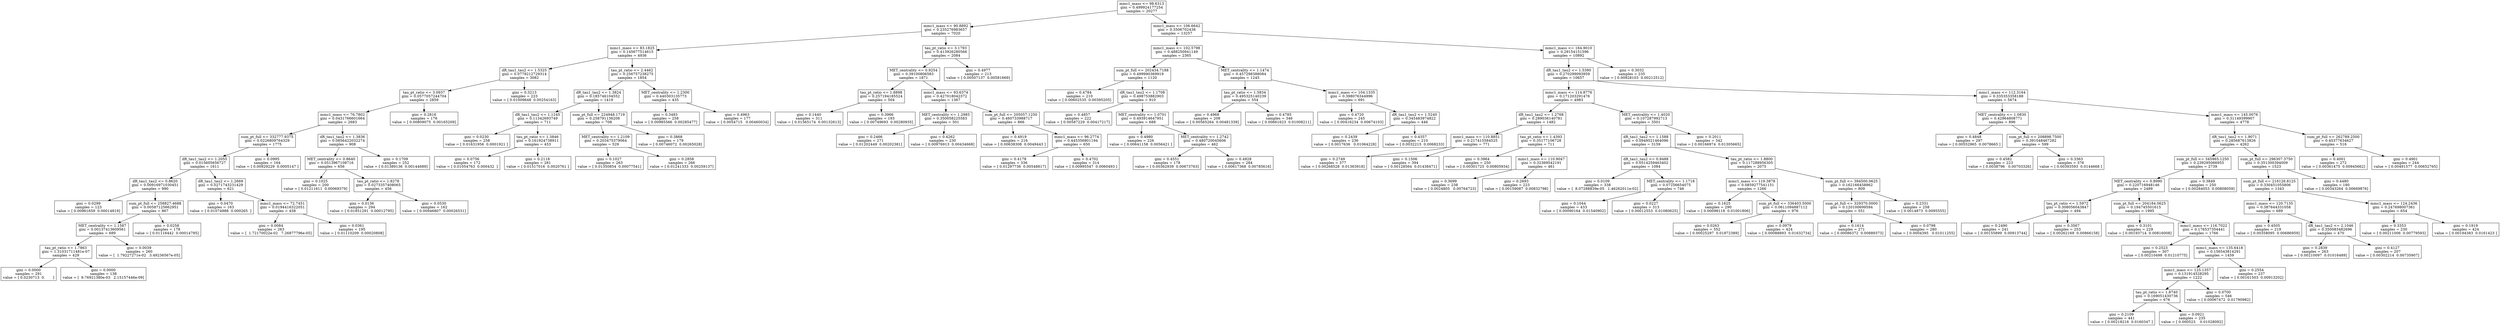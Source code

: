 digraph Tree {
0 [label="mmc1_mass <= 98.6313\ngini = 0.499924177254\nsamples = 20277", shape="box"] ;
1 [label="mmc1_mass <= 90.8892\ngini = 0.235276983657\nsamples = 7020", shape="box"] ;
0 -> 1 ;
2 [label="mmc1_mass <= 83.1825\ngini = 0.145677514615\nsamples = 4936", shape="box"] ;
1 -> 2 ;
3 [label="dR_tau1_tau2 <= 1.5325\ngini = 0.0778212729314\nsamples = 3082", shape="box"] ;
2 -> 3 ;
4 [label="tau_pt_ratio <= 3.0937\ngini = 0.0577057244704\nsamples = 2859", shape="box"] ;
3 -> 4 ;
5 [label="mmc1_mass <= 76.7802\ngini = 0.0431766601664\nsamples = 2683", shape="box"] ;
4 -> 5 ;
6 [label="sum_pt_full <= 332777.9375\ngini = 0.0226809764329\nsamples = 1775", shape="box"] ;
5 -> 6 ;
7 [label="dR_tau1_tau2 <= 1.2055\ngini = 0.015605656727\nsamples = 1611", shape="box"] ;
6 -> 7 ;
8 [label="dR_tau1_tau2 <= 0.8620\ngini = 0.00916971030451\nsamples = 990", shape="box"] ;
7 -> 8 ;
9 [label="gini = 0.0299\nsamples = 123\nvalue = [ 0.00961659  0.00014819]", shape="box"] ;
8 -> 9 ;
10 [label="sum_pt_full <= 258827.4688\ngini = 0.00587125662951\nsamples = 867", shape="box"] ;
8 -> 10 ;
11 [label="MET_centrality <= 1.1587\ngini = 0.00137413609561\nsamples = 689", shape="box"] ;
10 -> 11 ;
12 [label="tau_pt_ratio <= 1.7863\ngini = 1.31031711481e-07\nsamples = 429", shape="box"] ;
11 -> 12 ;
13 [label="gini = 0.0000\nsamples = 291\nvalue = [ 0.0230713  0.       ]", shape="box"] ;
12 -> 13 ;
14 [label="gini = 0.0000\nsamples = 138\nvalue = [  9.76921380e-03   2.15157446e-09]", shape="box"] ;
12 -> 14 ;
15 [label="gini = 0.0039\nsamples = 260\nvalue = [  1.79227271e-02   3.49236567e-05]", shape="box"] ;
11 -> 15 ;
16 [label="gini = 0.0258\nsamples = 178\nvalue = [ 0.01116442  0.00014795]", shape="box"] ;
10 -> 16 ;
17 [label="dR_tau1_tau2 <= 1.2669\ngini = 0.0271743231429\nsamples = 621", shape="box"] ;
7 -> 17 ;
18 [label="gini = 0.0470\nsamples = 163\nvalue = [ 0.01074988  0.000265  ]", shape="box"] ;
17 -> 18 ;
19 [label="mmc1_mass <= 72.7451\ngini = 0.0194416322051\nsamples = 458", shape="box"] ;
17 -> 19 ;
20 [label="gini = 0.0084\nsamples = 263\nvalue = [  1.72170022e-02   7.26877796e-05]", shape="box"] ;
19 -> 20 ;
21 [label="gini = 0.0361\nsamples = 195\nvalue = [ 0.01110209  0.00020808]", shape="box"] ;
19 -> 21 ;
22 [label="gini = 0.0995\nsamples = 164\nvalue = [ 0.00929229  0.0005147 ]", shape="box"] ;
6 -> 22 ;
23 [label="dR_tau1_tau2 <= 1.3836\ngini = 0.0856422032274\nsamples = 908", shape="box"] ;
5 -> 23 ;
24 [label="MET_centrality <= 0.8640\ngini = 0.0513967108716\nsamples = 656", shape="box"] ;
23 -> 24 ;
25 [label="gini = 0.1025\nsamples = 200\nvalue = [ 0.01211611  0.00069379]", shape="box"] ;
24 -> 25 ;
26 [label="tau_pt_ratio <= 1.8278\ngini = 0.0273357408065\nsamples = 456", shape="box"] ;
24 -> 26 ;
27 [label="gini = 0.0136\nsamples = 294\nvalue = [ 0.01851291  0.00012795]", shape="box"] ;
26 -> 27 ;
28 [label="gini = 0.0530\nsamples = 162\nvalue = [ 0.00946807  0.00026531]", shape="box"] ;
26 -> 28 ;
29 [label="gini = 0.1709\nsamples = 252\nvalue = [ 0.01389136  0.00144689]", shape="box"] ;
23 -> 29 ;
30 [label="gini = 0.2816\nsamples = 176\nvalue = [ 0.00809075  0.00165209]", shape="box"] ;
4 -> 30 ;
31 [label="gini = 0.3213\nsamples = 223\nvalue = [ 0.01009648  0.00254163]", shape="box"] ;
3 -> 31 ;
32 [label="tau_pt_ratio <= 2.4462\ngini = 0.256757238275\nsamples = 1854", shape="box"] ;
2 -> 32 ;
33 [label="dR_tau1_tau2 <= 1.3824\ngini = 0.185746104552\nsamples = 1419", shape="box"] ;
32 -> 33 ;
34 [label="dR_tau1_tau2 <= 1.1245\ngini = 0.11342693749\nsamples = 711", shape="box"] ;
33 -> 34 ;
35 [label="gini = 0.0230\nsamples = 258\nvalue = [ 0.01631956  0.0001921 ]", shape="box"] ;
34 -> 35 ;
36 [label="tau_pt_ratio <= 1.3846\ngini = 0.161924738911\nsamples = 453", shape="box"] ;
34 -> 36 ;
37 [label="gini = 0.0756\nsamples = 172\nvalue = [ 0.01054763  0.000432  ]", shape="box"] ;
36 -> 37 ;
38 [label="gini = 0.2118\nsamples = 281\nvalue = [ 0.01517016  0.0020761 ]", shape="box"] ;
36 -> 38 ;
39 [label="sum_pt_full <= 224948.1719\ngini = 0.258791136208\nsamples = 708", shape="box"] ;
33 -> 39 ;
40 [label="MET_centrality <= 1.2109\ngini = 0.203475379064\nsamples = 529", shape="box"] ;
39 -> 40 ;
41 [label="gini = 0.1027\nsamples = 263\nvalue = [ 0.01350854  0.00077541]", shape="box"] ;
40 -> 41 ;
42 [label="gini = 0.2858\nsamples = 266\nvalue = [ 0.01241333  0.00259137]", shape="box"] ;
40 -> 42 ;
43 [label="gini = 0.3868\nsamples = 179\nvalue = [ 0.00746072  0.00265028]", shape="box"] ;
39 -> 43 ;
44 [label="MET_centrality <= 1.2300\ngini = 0.440303135773\nsamples = 435", shape="box"] ;
32 -> 44 ;
45 [label="gini = 0.3483\nsamples = 258\nvalue = [ 0.00985566  0.00285477]", shape="box"] ;
44 -> 45 ;
46 [label="gini = 0.4963\nsamples = 177\nvalue = [ 0.0054715   0.00460034]", shape="box"] ;
44 -> 46 ;
47 [label="tau_pt_ratio <= 3.1793\ngini = 0.413926280566\nsamples = 2084", shape="box"] ;
1 -> 47 ;
48 [label="MET_centrality <= 0.9254\ngini = 0.39100806583\nsamples = 1871", shape="box"] ;
47 -> 48 ;
49 [label="tau_pt_ratio <= 1.8898\ngini = 0.257194185524\nsamples = 504", shape="box"] ;
48 -> 49 ;
50 [label="gini = 0.1440\nsamples = 311\nvalue = [ 0.01565174  0.00132613]", shape="box"] ;
49 -> 50 ;
51 [label="gini = 0.3966\nsamples = 193\nvalue = [ 0.00749693  0.00280935]", shape="box"] ;
49 -> 51 ;
52 [label="mmc1_mass <= 93.6374\ngini = 0.427018042372\nsamples = 1367", shape="box"] ;
48 -> 52 ;
53 [label="MET_centrality <= 1.2985\ngini = 0.350058225583\nsamples = 501", shape="box"] ;
52 -> 53 ;
54 [label="gini = 0.2466\nsamples = 271\nvalue = [ 0.01202449  0.00202381]", shape="box"] ;
53 -> 54 ;
55 [label="gini = 0.4262\nsamples = 230\nvalue = [ 0.00976913  0.00434668]", shape="box"] ;
53 -> 55 ;
56 [label="sum_pt_full <= 205057.1250\ngini = 0.460733988717\nsamples = 866", shape="box"] ;
52 -> 56 ;
57 [label="gini = 0.4919\nsamples = 216\nvalue = [ 0.00638308  0.0049443 ]", shape="box"] ;
56 -> 57 ;
58 [label="mmc1_mass <= 96.2774\ngini = 0.445356801194\nsamples = 650", shape="box"] ;
56 -> 58 ;
59 [label="gini = 0.4178\nsamples = 336\nvalue = [ 0.01297736  0.00548817]", shape="box"] ;
58 -> 59 ;
60 [label="gini = 0.4702\nsamples = 314\nvalue = [ 0.00995547  0.0060493 ]", shape="box"] ;
58 -> 60 ;
61 [label="gini = 0.4977\nsamples = 213\nvalue = [ 0.00507137  0.00581669]", shape="box"] ;
47 -> 61 ;
62 [label="mmc1_mass <= 106.6642\ngini = 0.3506702438\nsamples = 13257", shape="box"] ;
0 -> 62 ;
63 [label="mmc1_mass <= 102.5798\ngini = 0.488250941149\nsamples = 2365", shape="box"] ;
62 -> 63 ;
64 [label="sum_pt_full <= 202434.7188\ngini = 0.499990369919\nsamples = 1120", shape="box"] ;
63 -> 64 ;
65 [label="gini = 0.4784\nsamples = 210\nvalue = [ 0.00602535  0.00395205]", shape="box"] ;
64 -> 65 ;
66 [label="dR_tau1_tau2 <= 1.1708\ngini = 0.498753882903\nsamples = 910", shape="box"] ;
64 -> 66 ;
67 [label="gini = 0.4857\nsamples = 222\nvalue = [ 0.00587229  0.00417217]", shape="box"] ;
66 -> 67 ;
68 [label="MET_centrality <= 1.0701\ngini = 0.493914647951\nsamples = 688", shape="box"] ;
66 -> 68 ;
69 [label="gini = 0.4980\nsamples = 226\nvalue = [ 0.00641158  0.0056421 ]", shape="box"] ;
68 -> 69 ;
70 [label="MET_centrality <= 1.2742\ngini = 0.480720045606\nsamples = 462", shape="box"] ;
68 -> 70 ;
71 [label="gini = 0.4551\nsamples = 178\nvalue = [ 0.00362939  0.00673763]", shape="box"] ;
70 -> 71 ;
72 [label="gini = 0.4928\nsamples = 284\nvalue = [ 0.00617368  0.00785616]", shape="box"] ;
70 -> 72 ;
73 [label="MET_centrality <= 1.1474\ngini = 0.457298388084\nsamples = 1245", shape="box"] ;
63 -> 73 ;
74 [label="tau_pt_ratio <= 1.5834\ngini = 0.495325140239\nsamples = 554", shape="box"] ;
73 -> 74 ;
75 [label="gini = 0.4968\nsamples = 208\nvalue = [ 0.00565264  0.00481339]", shape="box"] ;
74 -> 75 ;
76 [label="gini = 0.4785\nsamples = 346\nvalue = [ 0.00661623  0.01008211]", shape="box"] ;
74 -> 76 ;
77 [label="mmc1_mass <= 104.1335\ngini = 0.398076344996\nsamples = 691", shape="box"] ;
73 -> 77 ;
78 [label="gini = 0.4720\nsamples = 245\nvalue = [ 0.00416234  0.00674103]", shape="box"] ;
77 -> 78 ;
79 [label="dR_tau1_tau2 <= 1.5240\ngini = 0.345483974822\nsamples = 446", shape="box"] ;
77 -> 79 ;
80 [label="gini = 0.2439\nsamples = 236\nvalue = [ 0.0017636   0.01064228]", shape="box"] ;
79 -> 80 ;
81 [label="gini = 0.4357\nsamples = 210\nvalue = [ 0.0032215  0.0068233]", shape="box"] ;
79 -> 81 ;
82 [label="mmc1_mass <= 164.9010\ngini = 0.29154151596\nsamples = 10892", shape="box"] ;
62 -> 82 ;
83 [label="dR_tau1_tau2 <= 1.5390\ngini = 0.270299093959\nsamples = 10657", shape="box"] ;
82 -> 83 ;
84 [label="mmc1_mass <= 114.8776\ngini = 0.171203291476\nsamples = 4983", shape="box"] ;
83 -> 84 ;
85 [label="dR_tau1_tau2 <= 1.2768\ngini = 0.289036140781\nsamples = 1482", shape="box"] ;
84 -> 85 ;
86 [label="mmc1_mass <= 110.8851\ngini = 0.217415584525\nsamples = 771", shape="box"] ;
85 -> 86 ;
87 [label="gini = 0.2749\nsamples = 377\nvalue = [ 0.00268528  0.01363918]", shape="box"] ;
86 -> 87 ;
88 [label="gini = 0.1506\nsamples = 394\nvalue = [ 0.00128564  0.01438471]", shape="box"] ;
86 -> 88 ;
89 [label="tau_pt_ratio <= 1.4393\ngini = 0.35177106728\nsamples = 711", shape="box"] ;
85 -> 89 ;
90 [label="gini = 0.3964\nsamples = 250\nvalue = [ 0.00301725  0.00805934]", shape="box"] ;
89 -> 90 ;
91 [label="mmc1_mass <= 110.9047\ngini = 0.32369542191\nsamples = 461", shape="box"] ;
89 -> 91 ;
92 [label="gini = 0.3699\nsamples = 238\nvalue = [ 0.0024805   0.00764723]", shape="box"] ;
91 -> 92 ;
93 [label="gini = 0.2693\nsamples = 223\nvalue = [ 0.00159087  0.00832798]", shape="box"] ;
91 -> 93 ;
94 [label="MET_centrality <= 1.4020\ngini = 0.107287992713\nsamples = 3501", shape="box"] ;
84 -> 94 ;
95 [label="dR_tau1_tau2 <= 1.1588\ngini = 0.0949521464096\nsamples = 3159", shape="box"] ;
94 -> 95 ;
96 [label="dR_tau1_tau2 <= 0.9488\ngini = 0.0514259463402\nsamples = 1084", shape="box"] ;
95 -> 96 ;
97 [label="gini = 0.0109\nsamples = 338\nvalue = [  8.07288839e-05   1.46262011e-02]", shape="box"] ;
96 -> 97 ;
98 [label="MET_centrality <= 1.1718\ngini = 0.07256654075\nsamples = 746", shape="box"] ;
96 -> 98 ;
99 [label="gini = 0.1044\nsamples = 433\nvalue = [ 0.00090164  0.01540902]", shape="box"] ;
98 -> 99 ;
100 [label="gini = 0.0227\nsamples = 313\nvalue = [ 0.00012553  0.01080625]", shape="box"] ;
98 -> 100 ;
101 [label="tau_pt_ratio <= 1.8800\ngini = 0.117288956305\nsamples = 2075", shape="box"] ;
95 -> 101 ;
102 [label="mmc1_mass <= 119.3878\ngini = 0.0859277541151\nsamples = 1266", shape="box"] ;
101 -> 102 ;
103 [label="gini = 0.1625\nsamples = 290\nvalue = [ 0.00098118  0.01001806]", shape="box"] ;
102 -> 103 ;
104 [label="sum_pt_full <= 336403.5000\ngini = 0.0611094887112\nsamples = 976", shape="box"] ;
102 -> 104 ;
105 [label="gini = 0.0263\nsamples = 552\nvalue = [ 0.00025297  0.01872389]", shape="box"] ;
104 -> 105 ;
106 [label="gini = 0.0979\nsamples = 424\nvalue = [ 0.00088893  0.01632734]", shape="box"] ;
104 -> 106 ;
107 [label="sum_pt_full <= 394500.0625\ngini = 0.162166458862\nsamples = 809", shape="box"] ;
101 -> 107 ;
108 [label="sum_pt_full <= 329370.0000\ngini = 0.120100699594\nsamples = 551", shape="box"] ;
107 -> 108 ;
109 [label="gini = 0.1614\nsamples = 271\nvalue = [ 0.00086372  0.00889373]", shape="box"] ;
108 -> 109 ;
110 [label="gini = 0.0798\nsamples = 280\nvalue = [ 0.0004395   0.01011255]", shape="box"] ;
108 -> 110 ;
111 [label="gini = 0.2331\nsamples = 258\nvalue = [ 0.0014873  0.0095555]", shape="box"] ;
107 -> 111 ;
112 [label="gini = 0.2011\nsamples = 342\nvalue = [ 0.00166974  0.01305665]", shape="box"] ;
94 -> 112 ;
113 [label="mmc1_mass <= 112.3164\ngini = 0.335353358188\nsamples = 5674", shape="box"] ;
83 -> 113 ;
114 [label="MET_centrality <= 1.0830\ngini = 0.42964808771\nsamples = 896", shape="box"] ;
113 -> 114 ;
115 [label="gini = 0.4848\nsamples = 297\nvalue = [ 0.00552965  0.0078665 ]", shape="box"] ;
114 -> 115 ;
116 [label="sum_pt_full <= 208898.7500\ngini = 0.391048467282\nsamples = 599", shape="box"] ;
114 -> 116 ;
117 [label="gini = 0.4582\nsamples = 223\nvalue = [ 0.0038796   0.00703326]", shape="box"] ;
116 -> 117 ;
118 [label="gini = 0.3363\nsamples = 376\nvalue = [ 0.00393593  0.0144668 ]", shape="box"] ;
116 -> 118 ;
119 [label="mmc1_mass <= 145.0076\ngini = 0.31149399907\nsamples = 4778", shape="box"] ;
113 -> 119 ;
120 [label="dR_tau1_tau2 <= 1.9071\ngini = 0.285687613826\nsamples = 4262", shape="box"] ;
119 -> 120 ;
121 [label="sum_pt_full <= 345965.1250\ngini = 0.239295066955\nsamples = 2739", shape="box"] ;
120 -> 121 ;
122 [label="MET_centrality <= 0.8990\ngini = 0.220716948146\nsamples = 2489", shape="box"] ;
121 -> 122 ;
123 [label="tau_pt_ratio <= 1.5972\ngini = 0.308056043847\nsamples = 494", shape="box"] ;
122 -> 123 ;
124 [label="gini = 0.2490\nsamples = 241\nvalue = [ 0.00155899  0.00913744]", shape="box"] ;
123 -> 124 ;
125 [label="gini = 0.3567\nsamples = 253\nvalue = [ 0.00262169  0.00866158]", shape="box"] ;
123 -> 125 ;
126 [label="sum_pt_full <= 204184.0625\ngini = 0.194745501615\nsamples = 1995", shape="box"] ;
122 -> 126 ;
127 [label="gini = 0.3101\nsamples = 229\nvalue = [ 0.00193714  0.00816008]", shape="box"] ;
126 -> 127 ;
128 [label="mmc1_mass <= 116.7022\ngini = 0.176537354441\nsamples = 1766", shape="box"] ;
126 -> 128 ;
129 [label="gini = 0.2523\nsamples = 307\nvalue = [ 0.00210498  0.01210775]", shape="box"] ;
128 -> 129 ;
130 [label="mmc1_mass <= 135.6418\ngini = 0.156543814291\nsamples = 1459", shape="box"] ;
128 -> 130 ;
131 [label="mmc1_mass <= 125.1357\ngini = 0.131914528295\nsamples = 1222", shape="box"] ;
130 -> 131 ;
132 [label="tau_pt_ratio <= 1.8740\ngini = 0.169051430736\nsamples = 676", shape="box"] ;
131 -> 132 ;
133 [label="gini = 0.2109\nsamples = 441\nvalue = [ 0.00218216  0.0160347 ]", shape="box"] ;
132 -> 133 ;
134 [label="gini = 0.0921\nsamples = 235\nvalue = [ 0.000523    0.01028092]", shape="box"] ;
132 -> 134 ;
135 [label="gini = 0.0700\nsamples = 546\nvalue = [ 0.00067472  0.01790982]", shape="box"] ;
131 -> 135 ;
136 [label="gini = 0.2554\nsamples = 237\nvalue = [ 0.00161503  0.00913202]", shape="box"] ;
130 -> 136 ;
137 [label="gini = 0.3849\nsamples = 250\nvalue = [ 0.00284053  0.00808059]", shape="box"] ;
121 -> 137 ;
138 [label="sum_pt_full <= 296307.3750\ngini = 0.351300394009\nsamples = 1523", shape="box"] ;
120 -> 138 ;
139 [label="sum_pt_full <= 216126.8125\ngini = 0.330451055806\nsamples = 1343", shape="box"] ;
138 -> 139 ;
140 [label="mmc1_mass <= 120.7135\ngini = 0.387644331058\nsamples = 689", shape="box"] ;
139 -> 140 ;
141 [label="gini = 0.4505\nsamples = 219\nvalue = [ 0.00358095  0.00686959]", shape="box"] ;
140 -> 141 ;
142 [label="dR_tau1_tau2 <= 2.1046\ngini = 0.350083482696\nsamples = 470", shape="box"] ;
140 -> 142 ;
143 [label="gini = 0.2839\nsamples = 263\nvalue = [ 0.00210097  0.01016489]", shape="box"] ;
142 -> 143 ;
144 [label="gini = 0.4127\nsamples = 207\nvalue = [ 0.00302214  0.00735907]", shape="box"] ;
142 -> 144 ;
145 [label="mmc1_mass <= 124.2436\ngini = 0.247698007361\nsamples = 654", shape="box"] ;
139 -> 145 ;
146 [label="gini = 0.3353\nsamples = 230\nvalue = [ 0.00211006  0.00779593]", shape="box"] ;
145 -> 146 ;
147 [label="gini = 0.1919\nsamples = 424\nvalue = [ 0.00194383  0.0161423 ]", shape="box"] ;
145 -> 147 ;
148 [label="gini = 0.4480\nsamples = 180\nvalue = [ 0.00343264  0.00669876]", shape="box"] ;
138 -> 148 ;
149 [label="sum_pt_full <= 262789.2500\ngini = 0.45377634627\nsamples = 516", shape="box"] ;
119 -> 149 ;
150 [label="gini = 0.4001\nsamples = 272\nvalue = [ 0.00361475  0.00945662]", shape="box"] ;
149 -> 150 ;
151 [label="gini = 0.4901\nsamples = 244\nvalue = [ 0.00491577  0.00652765]", shape="box"] ;
149 -> 151 ;
152 [label="gini = 0.3032\nsamples = 235\nvalue = [ 0.00928103  0.00212512]", shape="box"] ;
82 -> 152 ;
}